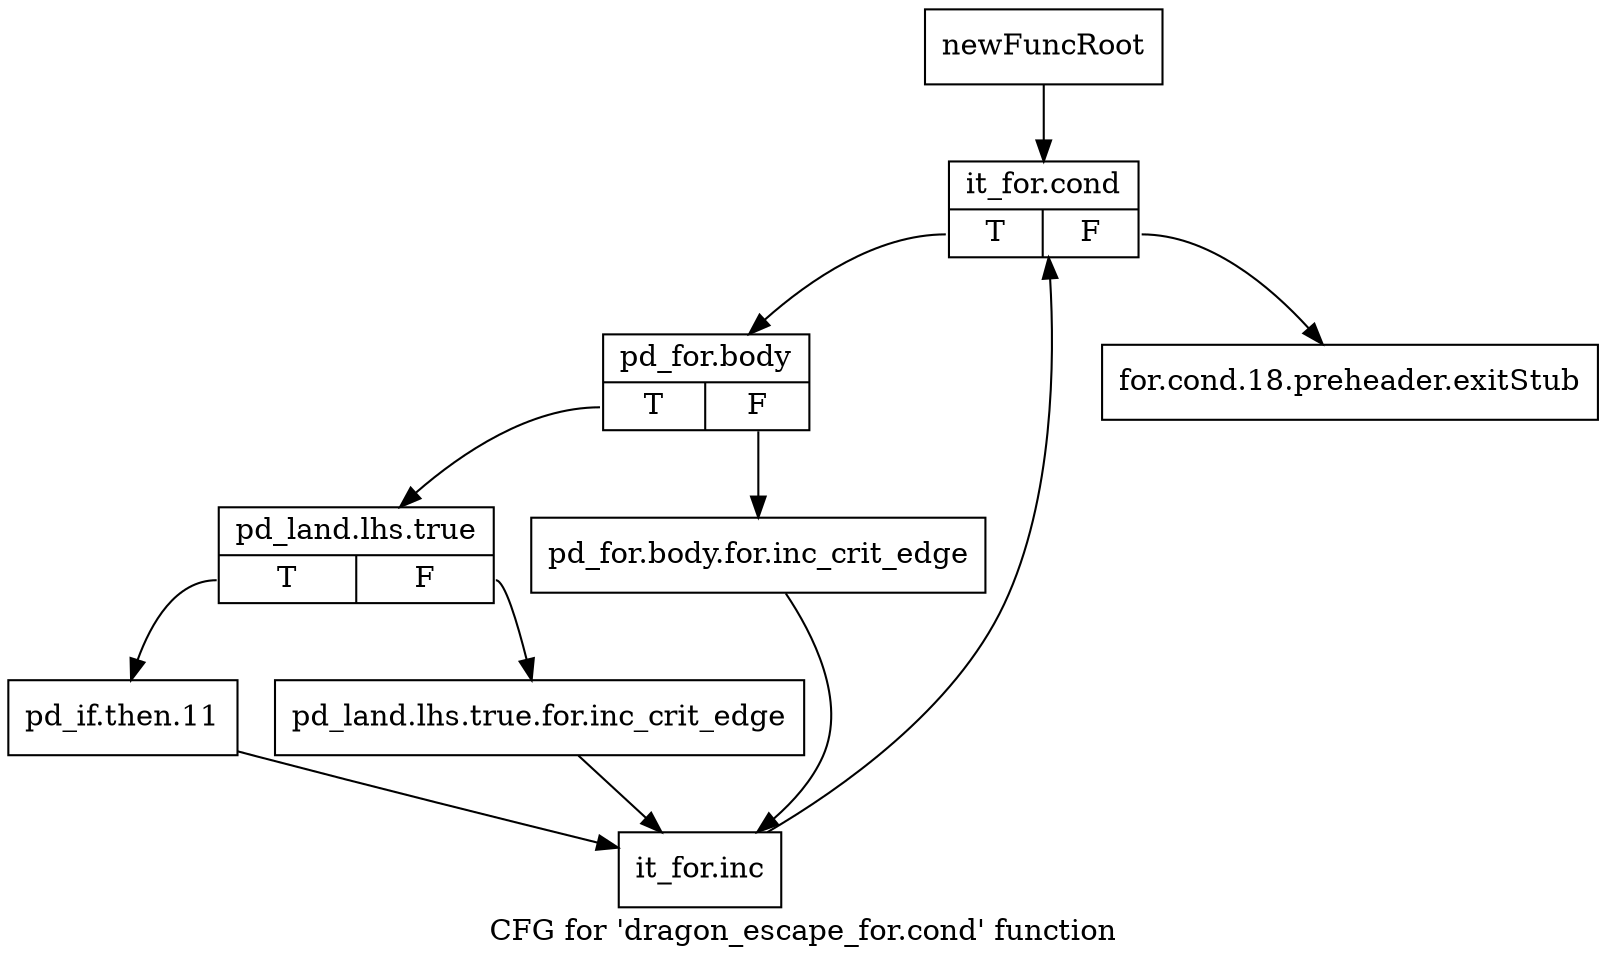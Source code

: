 digraph "CFG for 'dragon_escape_for.cond' function" {
	label="CFG for 'dragon_escape_for.cond' function";

	Node0x3f3e180 [shape=record,label="{newFuncRoot}"];
	Node0x3f3e180 -> Node0x3f3e220;
	Node0x3f3e1d0 [shape=record,label="{for.cond.18.preheader.exitStub}"];
	Node0x3f3e220 [shape=record,label="{it_for.cond|{<s0>T|<s1>F}}"];
	Node0x3f3e220:s0 -> Node0x3f3e270;
	Node0x3f3e220:s1 -> Node0x3f3e1d0;
	Node0x3f3e270 [shape=record,label="{pd_for.body|{<s0>T|<s1>F}}"];
	Node0x3f3e270:s0 -> Node0x3f3e310;
	Node0x3f3e270:s1 -> Node0x3f3e2c0;
	Node0x3f3e2c0 [shape=record,label="{pd_for.body.for.inc_crit_edge}"];
	Node0x3f3e2c0 -> Node0x3f3e400;
	Node0x3f3e310 [shape=record,label="{pd_land.lhs.true|{<s0>T|<s1>F}}"];
	Node0x3f3e310:s0 -> Node0x3f3e3b0;
	Node0x3f3e310:s1 -> Node0x3f3e360;
	Node0x3f3e360 [shape=record,label="{pd_land.lhs.true.for.inc_crit_edge}"];
	Node0x3f3e360 -> Node0x3f3e400;
	Node0x3f3e3b0 [shape=record,label="{pd_if.then.11}"];
	Node0x3f3e3b0 -> Node0x3f3e400;
	Node0x3f3e400 [shape=record,label="{it_for.inc}"];
	Node0x3f3e400 -> Node0x3f3e220;
}
